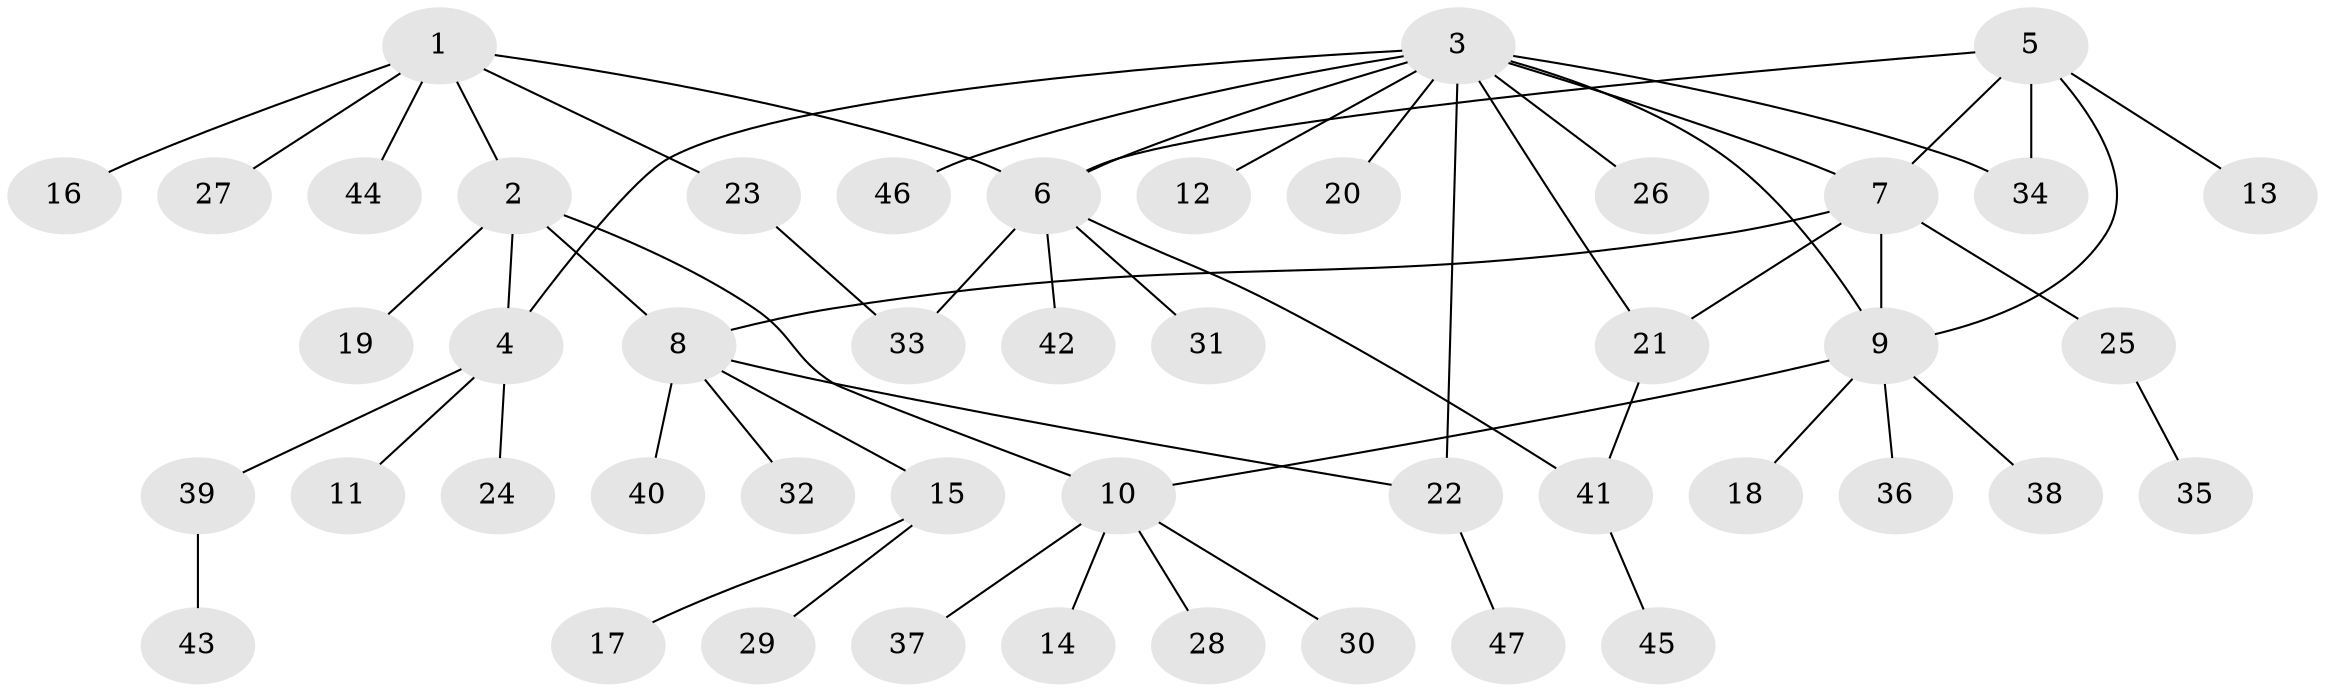 // coarse degree distribution, {4: 0.23809523809523808, 3: 0.047619047619047616, 8: 0.047619047619047616, 1: 0.42857142857142855, 5: 0.09523809523809523, 2: 0.09523809523809523, 6: 0.047619047619047616}
// Generated by graph-tools (version 1.1) at 2025/37/03/04/25 23:37:34]
// undirected, 47 vertices, 57 edges
graph export_dot {
  node [color=gray90,style=filled];
  1;
  2;
  3;
  4;
  5;
  6;
  7;
  8;
  9;
  10;
  11;
  12;
  13;
  14;
  15;
  16;
  17;
  18;
  19;
  20;
  21;
  22;
  23;
  24;
  25;
  26;
  27;
  28;
  29;
  30;
  31;
  32;
  33;
  34;
  35;
  36;
  37;
  38;
  39;
  40;
  41;
  42;
  43;
  44;
  45;
  46;
  47;
  1 -- 2;
  1 -- 6;
  1 -- 16;
  1 -- 23;
  1 -- 27;
  1 -- 44;
  2 -- 4;
  2 -- 8;
  2 -- 10;
  2 -- 19;
  3 -- 4;
  3 -- 6;
  3 -- 7;
  3 -- 9;
  3 -- 12;
  3 -- 20;
  3 -- 21;
  3 -- 22;
  3 -- 26;
  3 -- 34;
  3 -- 46;
  4 -- 11;
  4 -- 24;
  4 -- 39;
  5 -- 6;
  5 -- 7;
  5 -- 9;
  5 -- 13;
  5 -- 34;
  6 -- 31;
  6 -- 33;
  6 -- 41;
  6 -- 42;
  7 -- 8;
  7 -- 9;
  7 -- 21;
  7 -- 25;
  8 -- 15;
  8 -- 22;
  8 -- 32;
  8 -- 40;
  9 -- 10;
  9 -- 18;
  9 -- 36;
  9 -- 38;
  10 -- 14;
  10 -- 28;
  10 -- 30;
  10 -- 37;
  15 -- 17;
  15 -- 29;
  21 -- 41;
  22 -- 47;
  23 -- 33;
  25 -- 35;
  39 -- 43;
  41 -- 45;
}
